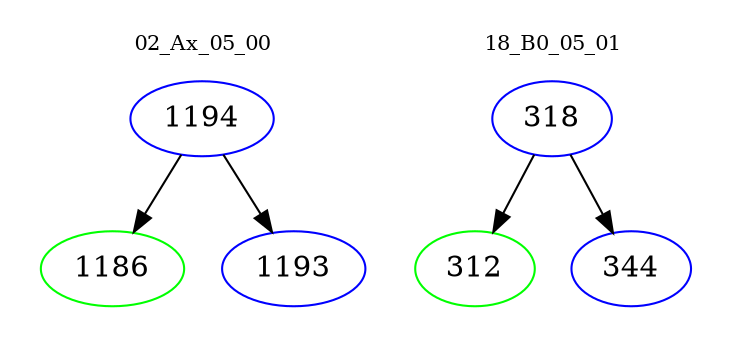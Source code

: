 digraph{
subgraph cluster_0 {
color = white
label = "02_Ax_05_00";
fontsize=10;
T0_1194 [label="1194", color="blue"]
T0_1194 -> T0_1186 [color="black"]
T0_1186 [label="1186", color="green"]
T0_1194 -> T0_1193 [color="black"]
T0_1193 [label="1193", color="blue"]
}
subgraph cluster_1 {
color = white
label = "18_B0_05_01";
fontsize=10;
T1_318 [label="318", color="blue"]
T1_318 -> T1_312 [color="black"]
T1_312 [label="312", color="green"]
T1_318 -> T1_344 [color="black"]
T1_344 [label="344", color="blue"]
}
}
